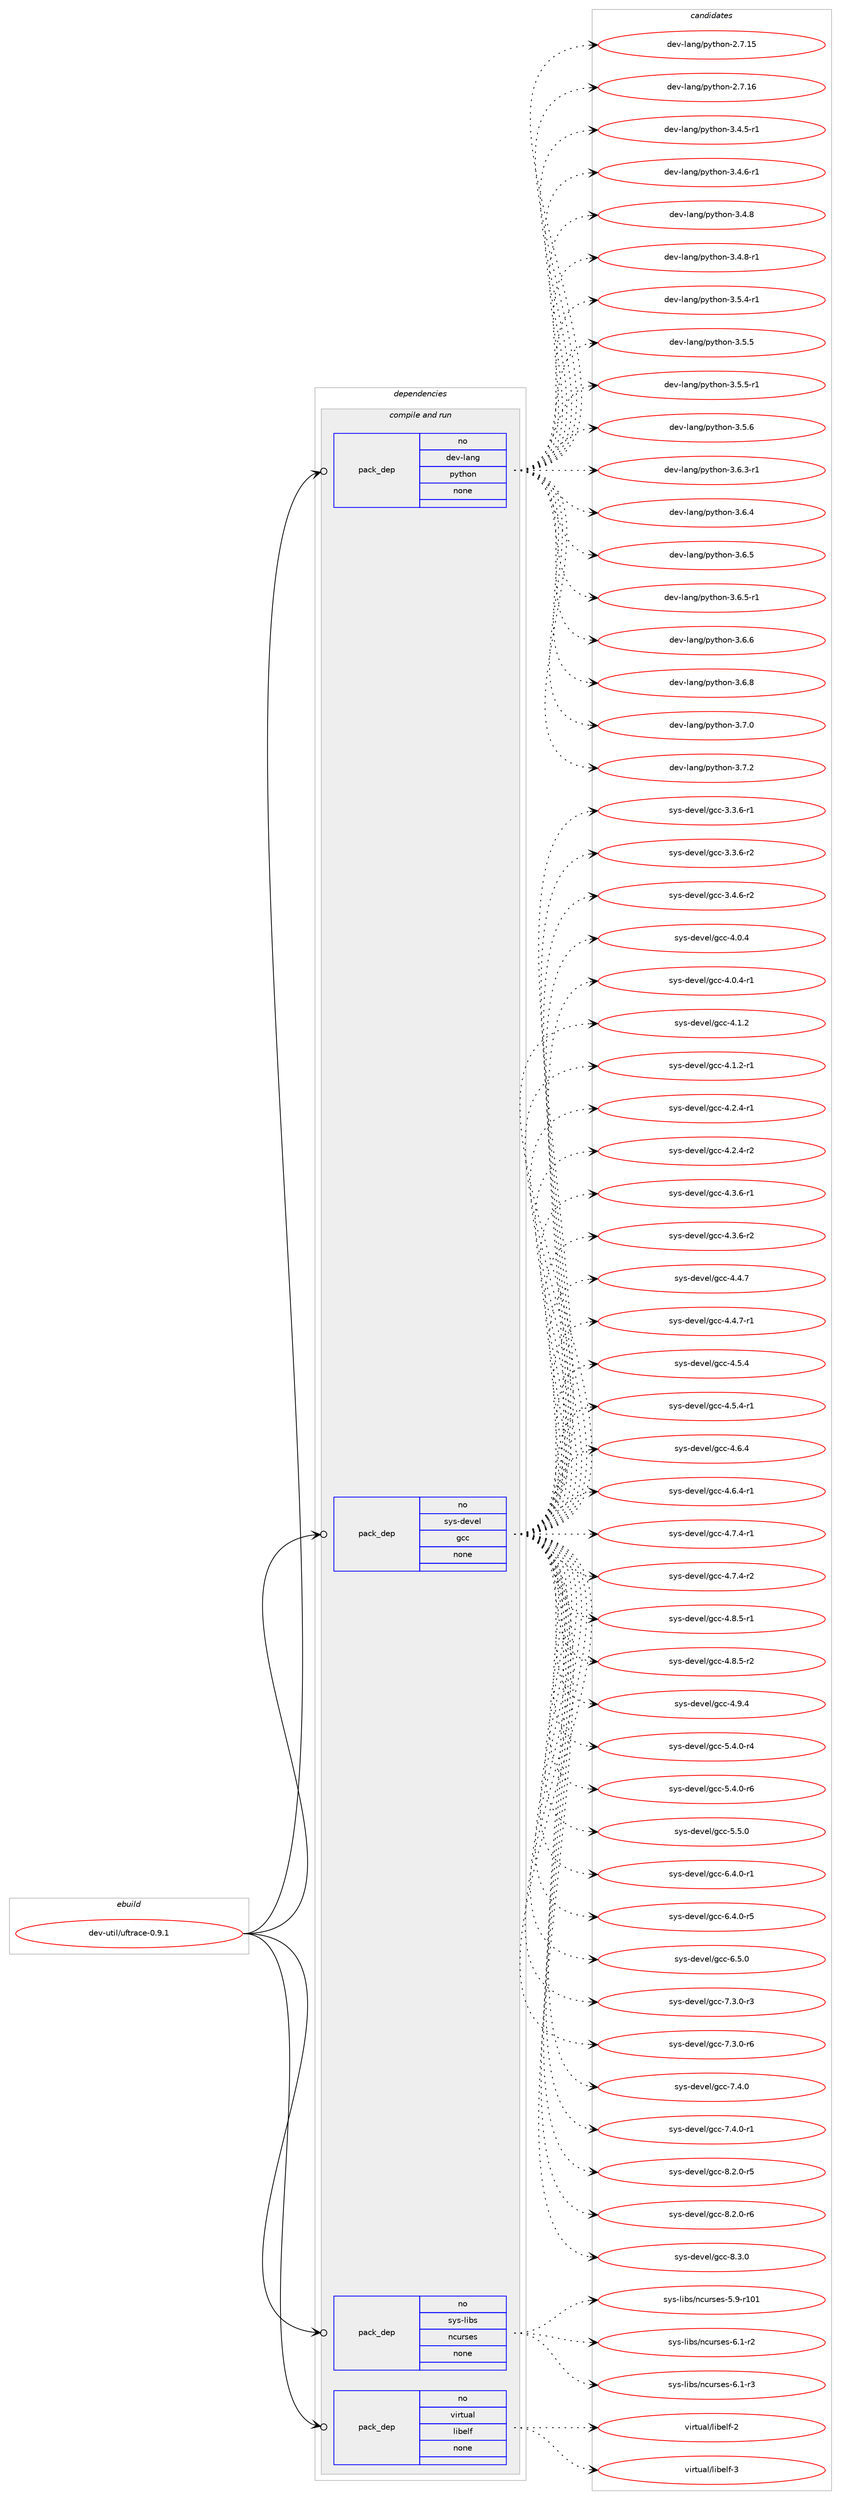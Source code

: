 digraph prolog {

# *************
# Graph options
# *************

newrank=true;
concentrate=true;
compound=true;
graph [rankdir=LR,fontname=Helvetica,fontsize=10,ranksep=1.5];#, ranksep=2.5, nodesep=0.2];
edge  [arrowhead=vee];
node  [fontname=Helvetica,fontsize=10];

# **********
# The ebuild
# **********

subgraph cluster_leftcol {
color=gray;
rank=same;
label=<<i>ebuild</i>>;
id [label="dev-util/uftrace-0.9.1", color=red, width=4, href="../dev-util/uftrace-0.9.1.svg"];
}

# ****************
# The dependencies
# ****************

subgraph cluster_midcol {
color=gray;
label=<<i>dependencies</i>>;
subgraph cluster_compile {
fillcolor="#eeeeee";
style=filled;
label=<<i>compile</i>>;
}
subgraph cluster_compileandrun {
fillcolor="#eeeeee";
style=filled;
label=<<i>compile and run</i>>;
subgraph pack1100748 {
dependency1549665 [label=<<TABLE BORDER="0" CELLBORDER="1" CELLSPACING="0" CELLPADDING="4" WIDTH="220"><TR><TD ROWSPAN="6" CELLPADDING="30">pack_dep</TD></TR><TR><TD WIDTH="110">no</TD></TR><TR><TD>dev-lang</TD></TR><TR><TD>python</TD></TR><TR><TD>none</TD></TR><TR><TD></TD></TR></TABLE>>, shape=none, color=blue];
}
id:e -> dependency1549665:w [weight=20,style="solid",arrowhead="odotvee"];
subgraph pack1100749 {
dependency1549666 [label=<<TABLE BORDER="0" CELLBORDER="1" CELLSPACING="0" CELLPADDING="4" WIDTH="220"><TR><TD ROWSPAN="6" CELLPADDING="30">pack_dep</TD></TR><TR><TD WIDTH="110">no</TD></TR><TR><TD>sys-devel</TD></TR><TR><TD>gcc</TD></TR><TR><TD>none</TD></TR><TR><TD></TD></TR></TABLE>>, shape=none, color=blue];
}
id:e -> dependency1549666:w [weight=20,style="solid",arrowhead="odotvee"];
subgraph pack1100750 {
dependency1549667 [label=<<TABLE BORDER="0" CELLBORDER="1" CELLSPACING="0" CELLPADDING="4" WIDTH="220"><TR><TD ROWSPAN="6" CELLPADDING="30">pack_dep</TD></TR><TR><TD WIDTH="110">no</TD></TR><TR><TD>sys-libs</TD></TR><TR><TD>ncurses</TD></TR><TR><TD>none</TD></TR><TR><TD></TD></TR></TABLE>>, shape=none, color=blue];
}
id:e -> dependency1549667:w [weight=20,style="solid",arrowhead="odotvee"];
subgraph pack1100751 {
dependency1549668 [label=<<TABLE BORDER="0" CELLBORDER="1" CELLSPACING="0" CELLPADDING="4" WIDTH="220"><TR><TD ROWSPAN="6" CELLPADDING="30">pack_dep</TD></TR><TR><TD WIDTH="110">no</TD></TR><TR><TD>virtual</TD></TR><TR><TD>libelf</TD></TR><TR><TD>none</TD></TR><TR><TD></TD></TR></TABLE>>, shape=none, color=blue];
}
id:e -> dependency1549668:w [weight=20,style="solid",arrowhead="odotvee"];
}
subgraph cluster_run {
fillcolor="#eeeeee";
style=filled;
label=<<i>run</i>>;
}
}

# **************
# The candidates
# **************

subgraph cluster_choices {
rank=same;
color=gray;
label=<<i>candidates</i>>;

subgraph choice1100748 {
color=black;
nodesep=1;
choice10010111845108971101034711212111610411111045504655464953 [label="dev-lang/python-2.7.15", color=red, width=4,href="../dev-lang/python-2.7.15.svg"];
choice10010111845108971101034711212111610411111045504655464954 [label="dev-lang/python-2.7.16", color=red, width=4,href="../dev-lang/python-2.7.16.svg"];
choice1001011184510897110103471121211161041111104551465246534511449 [label="dev-lang/python-3.4.5-r1", color=red, width=4,href="../dev-lang/python-3.4.5-r1.svg"];
choice1001011184510897110103471121211161041111104551465246544511449 [label="dev-lang/python-3.4.6-r1", color=red, width=4,href="../dev-lang/python-3.4.6-r1.svg"];
choice100101118451089711010347112121116104111110455146524656 [label="dev-lang/python-3.4.8", color=red, width=4,href="../dev-lang/python-3.4.8.svg"];
choice1001011184510897110103471121211161041111104551465246564511449 [label="dev-lang/python-3.4.8-r1", color=red, width=4,href="../dev-lang/python-3.4.8-r1.svg"];
choice1001011184510897110103471121211161041111104551465346524511449 [label="dev-lang/python-3.5.4-r1", color=red, width=4,href="../dev-lang/python-3.5.4-r1.svg"];
choice100101118451089711010347112121116104111110455146534653 [label="dev-lang/python-3.5.5", color=red, width=4,href="../dev-lang/python-3.5.5.svg"];
choice1001011184510897110103471121211161041111104551465346534511449 [label="dev-lang/python-3.5.5-r1", color=red, width=4,href="../dev-lang/python-3.5.5-r1.svg"];
choice100101118451089711010347112121116104111110455146534654 [label="dev-lang/python-3.5.6", color=red, width=4,href="../dev-lang/python-3.5.6.svg"];
choice1001011184510897110103471121211161041111104551465446514511449 [label="dev-lang/python-3.6.3-r1", color=red, width=4,href="../dev-lang/python-3.6.3-r1.svg"];
choice100101118451089711010347112121116104111110455146544652 [label="dev-lang/python-3.6.4", color=red, width=4,href="../dev-lang/python-3.6.4.svg"];
choice100101118451089711010347112121116104111110455146544653 [label="dev-lang/python-3.6.5", color=red, width=4,href="../dev-lang/python-3.6.5.svg"];
choice1001011184510897110103471121211161041111104551465446534511449 [label="dev-lang/python-3.6.5-r1", color=red, width=4,href="../dev-lang/python-3.6.5-r1.svg"];
choice100101118451089711010347112121116104111110455146544654 [label="dev-lang/python-3.6.6", color=red, width=4,href="../dev-lang/python-3.6.6.svg"];
choice100101118451089711010347112121116104111110455146544656 [label="dev-lang/python-3.6.8", color=red, width=4,href="../dev-lang/python-3.6.8.svg"];
choice100101118451089711010347112121116104111110455146554648 [label="dev-lang/python-3.7.0", color=red, width=4,href="../dev-lang/python-3.7.0.svg"];
choice100101118451089711010347112121116104111110455146554650 [label="dev-lang/python-3.7.2", color=red, width=4,href="../dev-lang/python-3.7.2.svg"];
dependency1549665:e -> choice10010111845108971101034711212111610411111045504655464953:w [style=dotted,weight="100"];
dependency1549665:e -> choice10010111845108971101034711212111610411111045504655464954:w [style=dotted,weight="100"];
dependency1549665:e -> choice1001011184510897110103471121211161041111104551465246534511449:w [style=dotted,weight="100"];
dependency1549665:e -> choice1001011184510897110103471121211161041111104551465246544511449:w [style=dotted,weight="100"];
dependency1549665:e -> choice100101118451089711010347112121116104111110455146524656:w [style=dotted,weight="100"];
dependency1549665:e -> choice1001011184510897110103471121211161041111104551465246564511449:w [style=dotted,weight="100"];
dependency1549665:e -> choice1001011184510897110103471121211161041111104551465346524511449:w [style=dotted,weight="100"];
dependency1549665:e -> choice100101118451089711010347112121116104111110455146534653:w [style=dotted,weight="100"];
dependency1549665:e -> choice1001011184510897110103471121211161041111104551465346534511449:w [style=dotted,weight="100"];
dependency1549665:e -> choice100101118451089711010347112121116104111110455146534654:w [style=dotted,weight="100"];
dependency1549665:e -> choice1001011184510897110103471121211161041111104551465446514511449:w [style=dotted,weight="100"];
dependency1549665:e -> choice100101118451089711010347112121116104111110455146544652:w [style=dotted,weight="100"];
dependency1549665:e -> choice100101118451089711010347112121116104111110455146544653:w [style=dotted,weight="100"];
dependency1549665:e -> choice1001011184510897110103471121211161041111104551465446534511449:w [style=dotted,weight="100"];
dependency1549665:e -> choice100101118451089711010347112121116104111110455146544654:w [style=dotted,weight="100"];
dependency1549665:e -> choice100101118451089711010347112121116104111110455146544656:w [style=dotted,weight="100"];
dependency1549665:e -> choice100101118451089711010347112121116104111110455146554648:w [style=dotted,weight="100"];
dependency1549665:e -> choice100101118451089711010347112121116104111110455146554650:w [style=dotted,weight="100"];
}
subgraph choice1100749 {
color=black;
nodesep=1;
choice115121115451001011181011084710399994551465146544511449 [label="sys-devel/gcc-3.3.6-r1", color=red, width=4,href="../sys-devel/gcc-3.3.6-r1.svg"];
choice115121115451001011181011084710399994551465146544511450 [label="sys-devel/gcc-3.3.6-r2", color=red, width=4,href="../sys-devel/gcc-3.3.6-r2.svg"];
choice115121115451001011181011084710399994551465246544511450 [label="sys-devel/gcc-3.4.6-r2", color=red, width=4,href="../sys-devel/gcc-3.4.6-r2.svg"];
choice11512111545100101118101108471039999455246484652 [label="sys-devel/gcc-4.0.4", color=red, width=4,href="../sys-devel/gcc-4.0.4.svg"];
choice115121115451001011181011084710399994552464846524511449 [label="sys-devel/gcc-4.0.4-r1", color=red, width=4,href="../sys-devel/gcc-4.0.4-r1.svg"];
choice11512111545100101118101108471039999455246494650 [label="sys-devel/gcc-4.1.2", color=red, width=4,href="../sys-devel/gcc-4.1.2.svg"];
choice115121115451001011181011084710399994552464946504511449 [label="sys-devel/gcc-4.1.2-r1", color=red, width=4,href="../sys-devel/gcc-4.1.2-r1.svg"];
choice115121115451001011181011084710399994552465046524511449 [label="sys-devel/gcc-4.2.4-r1", color=red, width=4,href="../sys-devel/gcc-4.2.4-r1.svg"];
choice115121115451001011181011084710399994552465046524511450 [label="sys-devel/gcc-4.2.4-r2", color=red, width=4,href="../sys-devel/gcc-4.2.4-r2.svg"];
choice115121115451001011181011084710399994552465146544511449 [label="sys-devel/gcc-4.3.6-r1", color=red, width=4,href="../sys-devel/gcc-4.3.6-r1.svg"];
choice115121115451001011181011084710399994552465146544511450 [label="sys-devel/gcc-4.3.6-r2", color=red, width=4,href="../sys-devel/gcc-4.3.6-r2.svg"];
choice11512111545100101118101108471039999455246524655 [label="sys-devel/gcc-4.4.7", color=red, width=4,href="../sys-devel/gcc-4.4.7.svg"];
choice115121115451001011181011084710399994552465246554511449 [label="sys-devel/gcc-4.4.7-r1", color=red, width=4,href="../sys-devel/gcc-4.4.7-r1.svg"];
choice11512111545100101118101108471039999455246534652 [label="sys-devel/gcc-4.5.4", color=red, width=4,href="../sys-devel/gcc-4.5.4.svg"];
choice115121115451001011181011084710399994552465346524511449 [label="sys-devel/gcc-4.5.4-r1", color=red, width=4,href="../sys-devel/gcc-4.5.4-r1.svg"];
choice11512111545100101118101108471039999455246544652 [label="sys-devel/gcc-4.6.4", color=red, width=4,href="../sys-devel/gcc-4.6.4.svg"];
choice115121115451001011181011084710399994552465446524511449 [label="sys-devel/gcc-4.6.4-r1", color=red, width=4,href="../sys-devel/gcc-4.6.4-r1.svg"];
choice115121115451001011181011084710399994552465546524511449 [label="sys-devel/gcc-4.7.4-r1", color=red, width=4,href="../sys-devel/gcc-4.7.4-r1.svg"];
choice115121115451001011181011084710399994552465546524511450 [label="sys-devel/gcc-4.7.4-r2", color=red, width=4,href="../sys-devel/gcc-4.7.4-r2.svg"];
choice115121115451001011181011084710399994552465646534511449 [label="sys-devel/gcc-4.8.5-r1", color=red, width=4,href="../sys-devel/gcc-4.8.5-r1.svg"];
choice115121115451001011181011084710399994552465646534511450 [label="sys-devel/gcc-4.8.5-r2", color=red, width=4,href="../sys-devel/gcc-4.8.5-r2.svg"];
choice11512111545100101118101108471039999455246574652 [label="sys-devel/gcc-4.9.4", color=red, width=4,href="../sys-devel/gcc-4.9.4.svg"];
choice115121115451001011181011084710399994553465246484511452 [label="sys-devel/gcc-5.4.0-r4", color=red, width=4,href="../sys-devel/gcc-5.4.0-r4.svg"];
choice115121115451001011181011084710399994553465246484511454 [label="sys-devel/gcc-5.4.0-r6", color=red, width=4,href="../sys-devel/gcc-5.4.0-r6.svg"];
choice11512111545100101118101108471039999455346534648 [label="sys-devel/gcc-5.5.0", color=red, width=4,href="../sys-devel/gcc-5.5.0.svg"];
choice115121115451001011181011084710399994554465246484511449 [label="sys-devel/gcc-6.4.0-r1", color=red, width=4,href="../sys-devel/gcc-6.4.0-r1.svg"];
choice115121115451001011181011084710399994554465246484511453 [label="sys-devel/gcc-6.4.0-r5", color=red, width=4,href="../sys-devel/gcc-6.4.0-r5.svg"];
choice11512111545100101118101108471039999455446534648 [label="sys-devel/gcc-6.5.0", color=red, width=4,href="../sys-devel/gcc-6.5.0.svg"];
choice115121115451001011181011084710399994555465146484511451 [label="sys-devel/gcc-7.3.0-r3", color=red, width=4,href="../sys-devel/gcc-7.3.0-r3.svg"];
choice115121115451001011181011084710399994555465146484511454 [label="sys-devel/gcc-7.3.0-r6", color=red, width=4,href="../sys-devel/gcc-7.3.0-r6.svg"];
choice11512111545100101118101108471039999455546524648 [label="sys-devel/gcc-7.4.0", color=red, width=4,href="../sys-devel/gcc-7.4.0.svg"];
choice115121115451001011181011084710399994555465246484511449 [label="sys-devel/gcc-7.4.0-r1", color=red, width=4,href="../sys-devel/gcc-7.4.0-r1.svg"];
choice115121115451001011181011084710399994556465046484511453 [label="sys-devel/gcc-8.2.0-r5", color=red, width=4,href="../sys-devel/gcc-8.2.0-r5.svg"];
choice115121115451001011181011084710399994556465046484511454 [label="sys-devel/gcc-8.2.0-r6", color=red, width=4,href="../sys-devel/gcc-8.2.0-r6.svg"];
choice11512111545100101118101108471039999455646514648 [label="sys-devel/gcc-8.3.0", color=red, width=4,href="../sys-devel/gcc-8.3.0.svg"];
dependency1549666:e -> choice115121115451001011181011084710399994551465146544511449:w [style=dotted,weight="100"];
dependency1549666:e -> choice115121115451001011181011084710399994551465146544511450:w [style=dotted,weight="100"];
dependency1549666:e -> choice115121115451001011181011084710399994551465246544511450:w [style=dotted,weight="100"];
dependency1549666:e -> choice11512111545100101118101108471039999455246484652:w [style=dotted,weight="100"];
dependency1549666:e -> choice115121115451001011181011084710399994552464846524511449:w [style=dotted,weight="100"];
dependency1549666:e -> choice11512111545100101118101108471039999455246494650:w [style=dotted,weight="100"];
dependency1549666:e -> choice115121115451001011181011084710399994552464946504511449:w [style=dotted,weight="100"];
dependency1549666:e -> choice115121115451001011181011084710399994552465046524511449:w [style=dotted,weight="100"];
dependency1549666:e -> choice115121115451001011181011084710399994552465046524511450:w [style=dotted,weight="100"];
dependency1549666:e -> choice115121115451001011181011084710399994552465146544511449:w [style=dotted,weight="100"];
dependency1549666:e -> choice115121115451001011181011084710399994552465146544511450:w [style=dotted,weight="100"];
dependency1549666:e -> choice11512111545100101118101108471039999455246524655:w [style=dotted,weight="100"];
dependency1549666:e -> choice115121115451001011181011084710399994552465246554511449:w [style=dotted,weight="100"];
dependency1549666:e -> choice11512111545100101118101108471039999455246534652:w [style=dotted,weight="100"];
dependency1549666:e -> choice115121115451001011181011084710399994552465346524511449:w [style=dotted,weight="100"];
dependency1549666:e -> choice11512111545100101118101108471039999455246544652:w [style=dotted,weight="100"];
dependency1549666:e -> choice115121115451001011181011084710399994552465446524511449:w [style=dotted,weight="100"];
dependency1549666:e -> choice115121115451001011181011084710399994552465546524511449:w [style=dotted,weight="100"];
dependency1549666:e -> choice115121115451001011181011084710399994552465546524511450:w [style=dotted,weight="100"];
dependency1549666:e -> choice115121115451001011181011084710399994552465646534511449:w [style=dotted,weight="100"];
dependency1549666:e -> choice115121115451001011181011084710399994552465646534511450:w [style=dotted,weight="100"];
dependency1549666:e -> choice11512111545100101118101108471039999455246574652:w [style=dotted,weight="100"];
dependency1549666:e -> choice115121115451001011181011084710399994553465246484511452:w [style=dotted,weight="100"];
dependency1549666:e -> choice115121115451001011181011084710399994553465246484511454:w [style=dotted,weight="100"];
dependency1549666:e -> choice11512111545100101118101108471039999455346534648:w [style=dotted,weight="100"];
dependency1549666:e -> choice115121115451001011181011084710399994554465246484511449:w [style=dotted,weight="100"];
dependency1549666:e -> choice115121115451001011181011084710399994554465246484511453:w [style=dotted,weight="100"];
dependency1549666:e -> choice11512111545100101118101108471039999455446534648:w [style=dotted,weight="100"];
dependency1549666:e -> choice115121115451001011181011084710399994555465146484511451:w [style=dotted,weight="100"];
dependency1549666:e -> choice115121115451001011181011084710399994555465146484511454:w [style=dotted,weight="100"];
dependency1549666:e -> choice11512111545100101118101108471039999455546524648:w [style=dotted,weight="100"];
dependency1549666:e -> choice115121115451001011181011084710399994555465246484511449:w [style=dotted,weight="100"];
dependency1549666:e -> choice115121115451001011181011084710399994556465046484511453:w [style=dotted,weight="100"];
dependency1549666:e -> choice115121115451001011181011084710399994556465046484511454:w [style=dotted,weight="100"];
dependency1549666:e -> choice11512111545100101118101108471039999455646514648:w [style=dotted,weight="100"];
}
subgraph choice1100750 {
color=black;
nodesep=1;
choice115121115451081059811547110991171141151011154553465745114494849 [label="sys-libs/ncurses-5.9-r101", color=red, width=4,href="../sys-libs/ncurses-5.9-r101.svg"];
choice11512111545108105981154711099117114115101115455446494511450 [label="sys-libs/ncurses-6.1-r2", color=red, width=4,href="../sys-libs/ncurses-6.1-r2.svg"];
choice11512111545108105981154711099117114115101115455446494511451 [label="sys-libs/ncurses-6.1-r3", color=red, width=4,href="../sys-libs/ncurses-6.1-r3.svg"];
dependency1549667:e -> choice115121115451081059811547110991171141151011154553465745114494849:w [style=dotted,weight="100"];
dependency1549667:e -> choice11512111545108105981154711099117114115101115455446494511450:w [style=dotted,weight="100"];
dependency1549667:e -> choice11512111545108105981154711099117114115101115455446494511451:w [style=dotted,weight="100"];
}
subgraph choice1100751 {
color=black;
nodesep=1;
choice1181051141161179710847108105981011081024550 [label="virtual/libelf-2", color=red, width=4,href="../virtual/libelf-2.svg"];
choice1181051141161179710847108105981011081024551 [label="virtual/libelf-3", color=red, width=4,href="../virtual/libelf-3.svg"];
dependency1549668:e -> choice1181051141161179710847108105981011081024550:w [style=dotted,weight="100"];
dependency1549668:e -> choice1181051141161179710847108105981011081024551:w [style=dotted,weight="100"];
}
}

}
